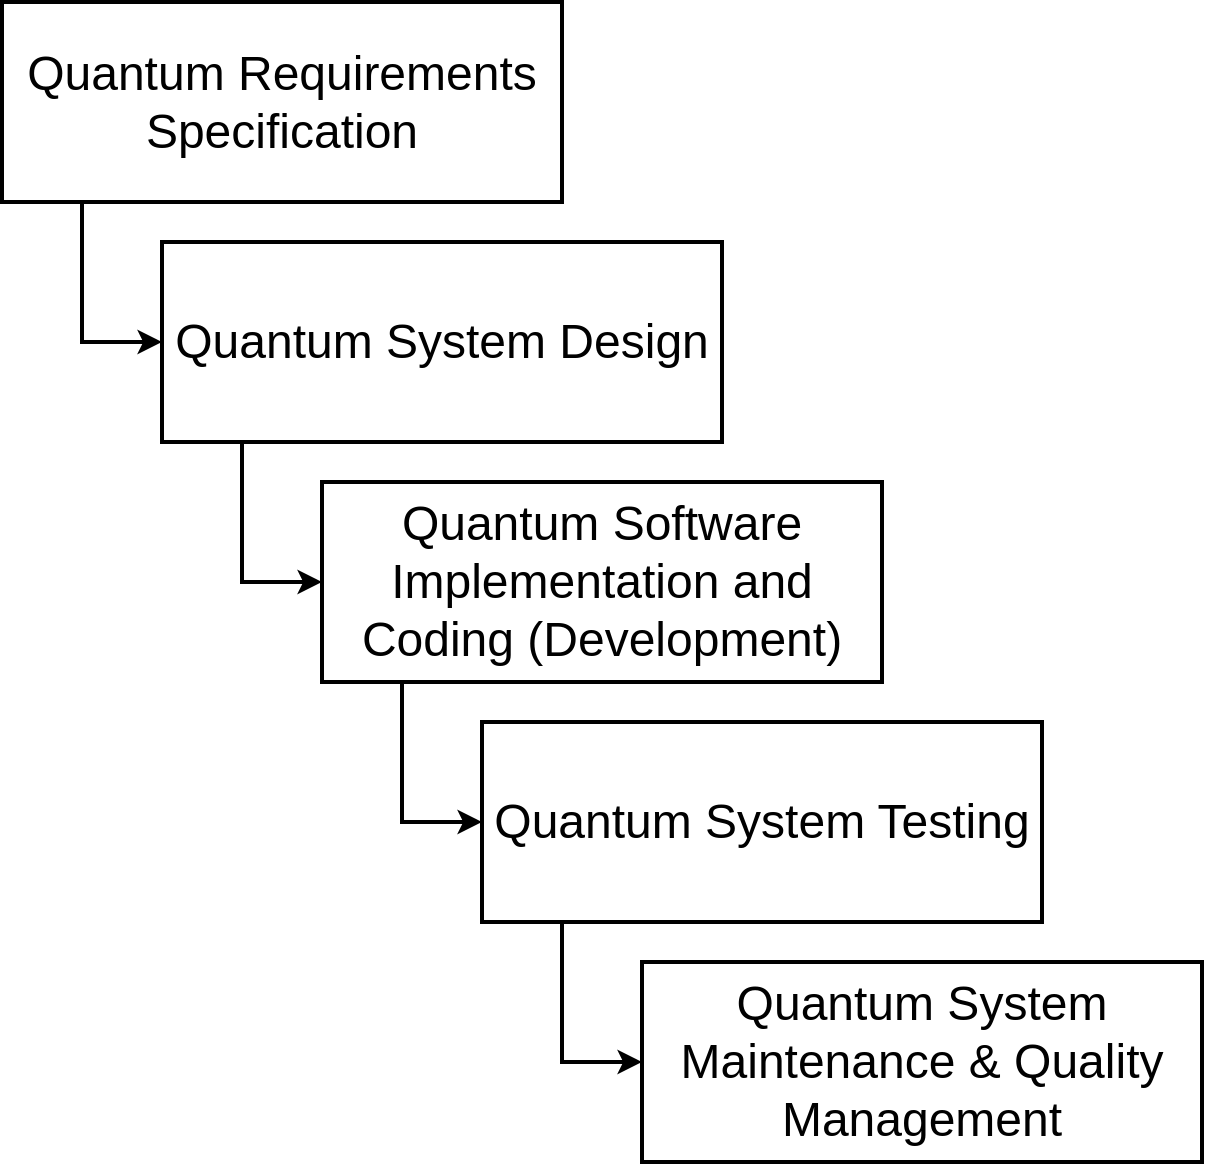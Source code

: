 <mxfile version="24.7.17">
  <diagram name="Page-1" id="gNFd1JGEiyH9d7c3julU">
    <mxGraphModel dx="1434" dy="847" grid="1" gridSize="10" guides="1" tooltips="1" connect="1" arrows="1" fold="1" page="1" pageScale="1" pageWidth="1100" pageHeight="850" math="0" shadow="0">
      <root>
        <mxCell id="0" />
        <mxCell id="1" parent="0" />
        <mxCell id="zomiv98VFEeDkHWxNzSj-14" style="edgeStyle=orthogonalEdgeStyle;rounded=0;orthogonalLoop=1;jettySize=auto;html=1;entryX=0;entryY=0.5;entryDx=0;entryDy=0;strokeWidth=2;" edge="1" parent="1" source="zomiv98VFEeDkHWxNzSj-1" target="zomiv98VFEeDkHWxNzSj-2">
          <mxGeometry relative="1" as="geometry">
            <Array as="points">
              <mxPoint x="160" y="270" />
            </Array>
          </mxGeometry>
        </mxCell>
        <mxCell id="zomiv98VFEeDkHWxNzSj-1" value="&lt;font style=&quot;font-size: 24px;&quot;&gt;Quantum Requirements Specification&lt;/font&gt;" style="rounded=0;whiteSpace=wrap;html=1;strokeWidth=2;" vertex="1" parent="1">
          <mxGeometry x="120" y="100" width="280" height="100" as="geometry" />
        </mxCell>
        <mxCell id="zomiv98VFEeDkHWxNzSj-2" value="&lt;font style=&quot;font-size: 24px;&quot;&gt;Quantum System Design&lt;/font&gt;" style="rounded=0;whiteSpace=wrap;html=1;strokeWidth=2;" vertex="1" parent="1">
          <mxGeometry x="200" y="220" width="280" height="100" as="geometry" />
        </mxCell>
        <mxCell id="zomiv98VFEeDkHWxNzSj-3" value="&lt;font style=&quot;font-size: 24px;&quot;&gt;Quantum Software Implementation and Coding (Development)&lt;/font&gt;" style="rounded=0;whiteSpace=wrap;html=1;strokeWidth=2;" vertex="1" parent="1">
          <mxGeometry x="280" y="340" width="280" height="100" as="geometry" />
        </mxCell>
        <mxCell id="zomiv98VFEeDkHWxNzSj-4" value="&lt;font style=&quot;font-size: 24px;&quot;&gt;Quantum System Testing&lt;/font&gt;" style="rounded=0;whiteSpace=wrap;html=1;strokeWidth=2;" vertex="1" parent="1">
          <mxGeometry x="360" y="460" width="280" height="100" as="geometry" />
        </mxCell>
        <mxCell id="zomiv98VFEeDkHWxNzSj-5" value="&lt;font style=&quot;font-size: 24px;&quot;&gt;Quantum System Maintenance &amp;amp; Quality Management&lt;/font&gt;" style="rounded=0;whiteSpace=wrap;html=1;strokeWidth=2;" vertex="1" parent="1">
          <mxGeometry x="440" y="580" width="280" height="100" as="geometry" />
        </mxCell>
        <mxCell id="zomiv98VFEeDkHWxNzSj-15" style="edgeStyle=orthogonalEdgeStyle;rounded=0;orthogonalLoop=1;jettySize=auto;html=1;entryX=0;entryY=0.5;entryDx=0;entryDy=0;strokeWidth=2;" edge="1" parent="1">
          <mxGeometry relative="1" as="geometry">
            <mxPoint x="240" y="320" as="sourcePoint" />
            <mxPoint x="280" y="390" as="targetPoint" />
            <Array as="points">
              <mxPoint x="240" y="390" />
            </Array>
          </mxGeometry>
        </mxCell>
        <mxCell id="zomiv98VFEeDkHWxNzSj-16" style="edgeStyle=orthogonalEdgeStyle;rounded=0;orthogonalLoop=1;jettySize=auto;html=1;entryX=0;entryY=0.5;entryDx=0;entryDy=0;strokeWidth=2;" edge="1" parent="1">
          <mxGeometry relative="1" as="geometry">
            <mxPoint x="320" y="440" as="sourcePoint" />
            <mxPoint x="360" y="510" as="targetPoint" />
            <Array as="points">
              <mxPoint x="320" y="510" />
            </Array>
          </mxGeometry>
        </mxCell>
        <mxCell id="zomiv98VFEeDkHWxNzSj-17" style="edgeStyle=orthogonalEdgeStyle;rounded=0;orthogonalLoop=1;jettySize=auto;html=1;entryX=0;entryY=0.5;entryDx=0;entryDy=0;strokeWidth=2;" edge="1" parent="1">
          <mxGeometry relative="1" as="geometry">
            <mxPoint x="400" y="560" as="sourcePoint" />
            <mxPoint x="440" y="630" as="targetPoint" />
            <Array as="points">
              <mxPoint x="400" y="630" />
            </Array>
          </mxGeometry>
        </mxCell>
      </root>
    </mxGraphModel>
  </diagram>
</mxfile>
